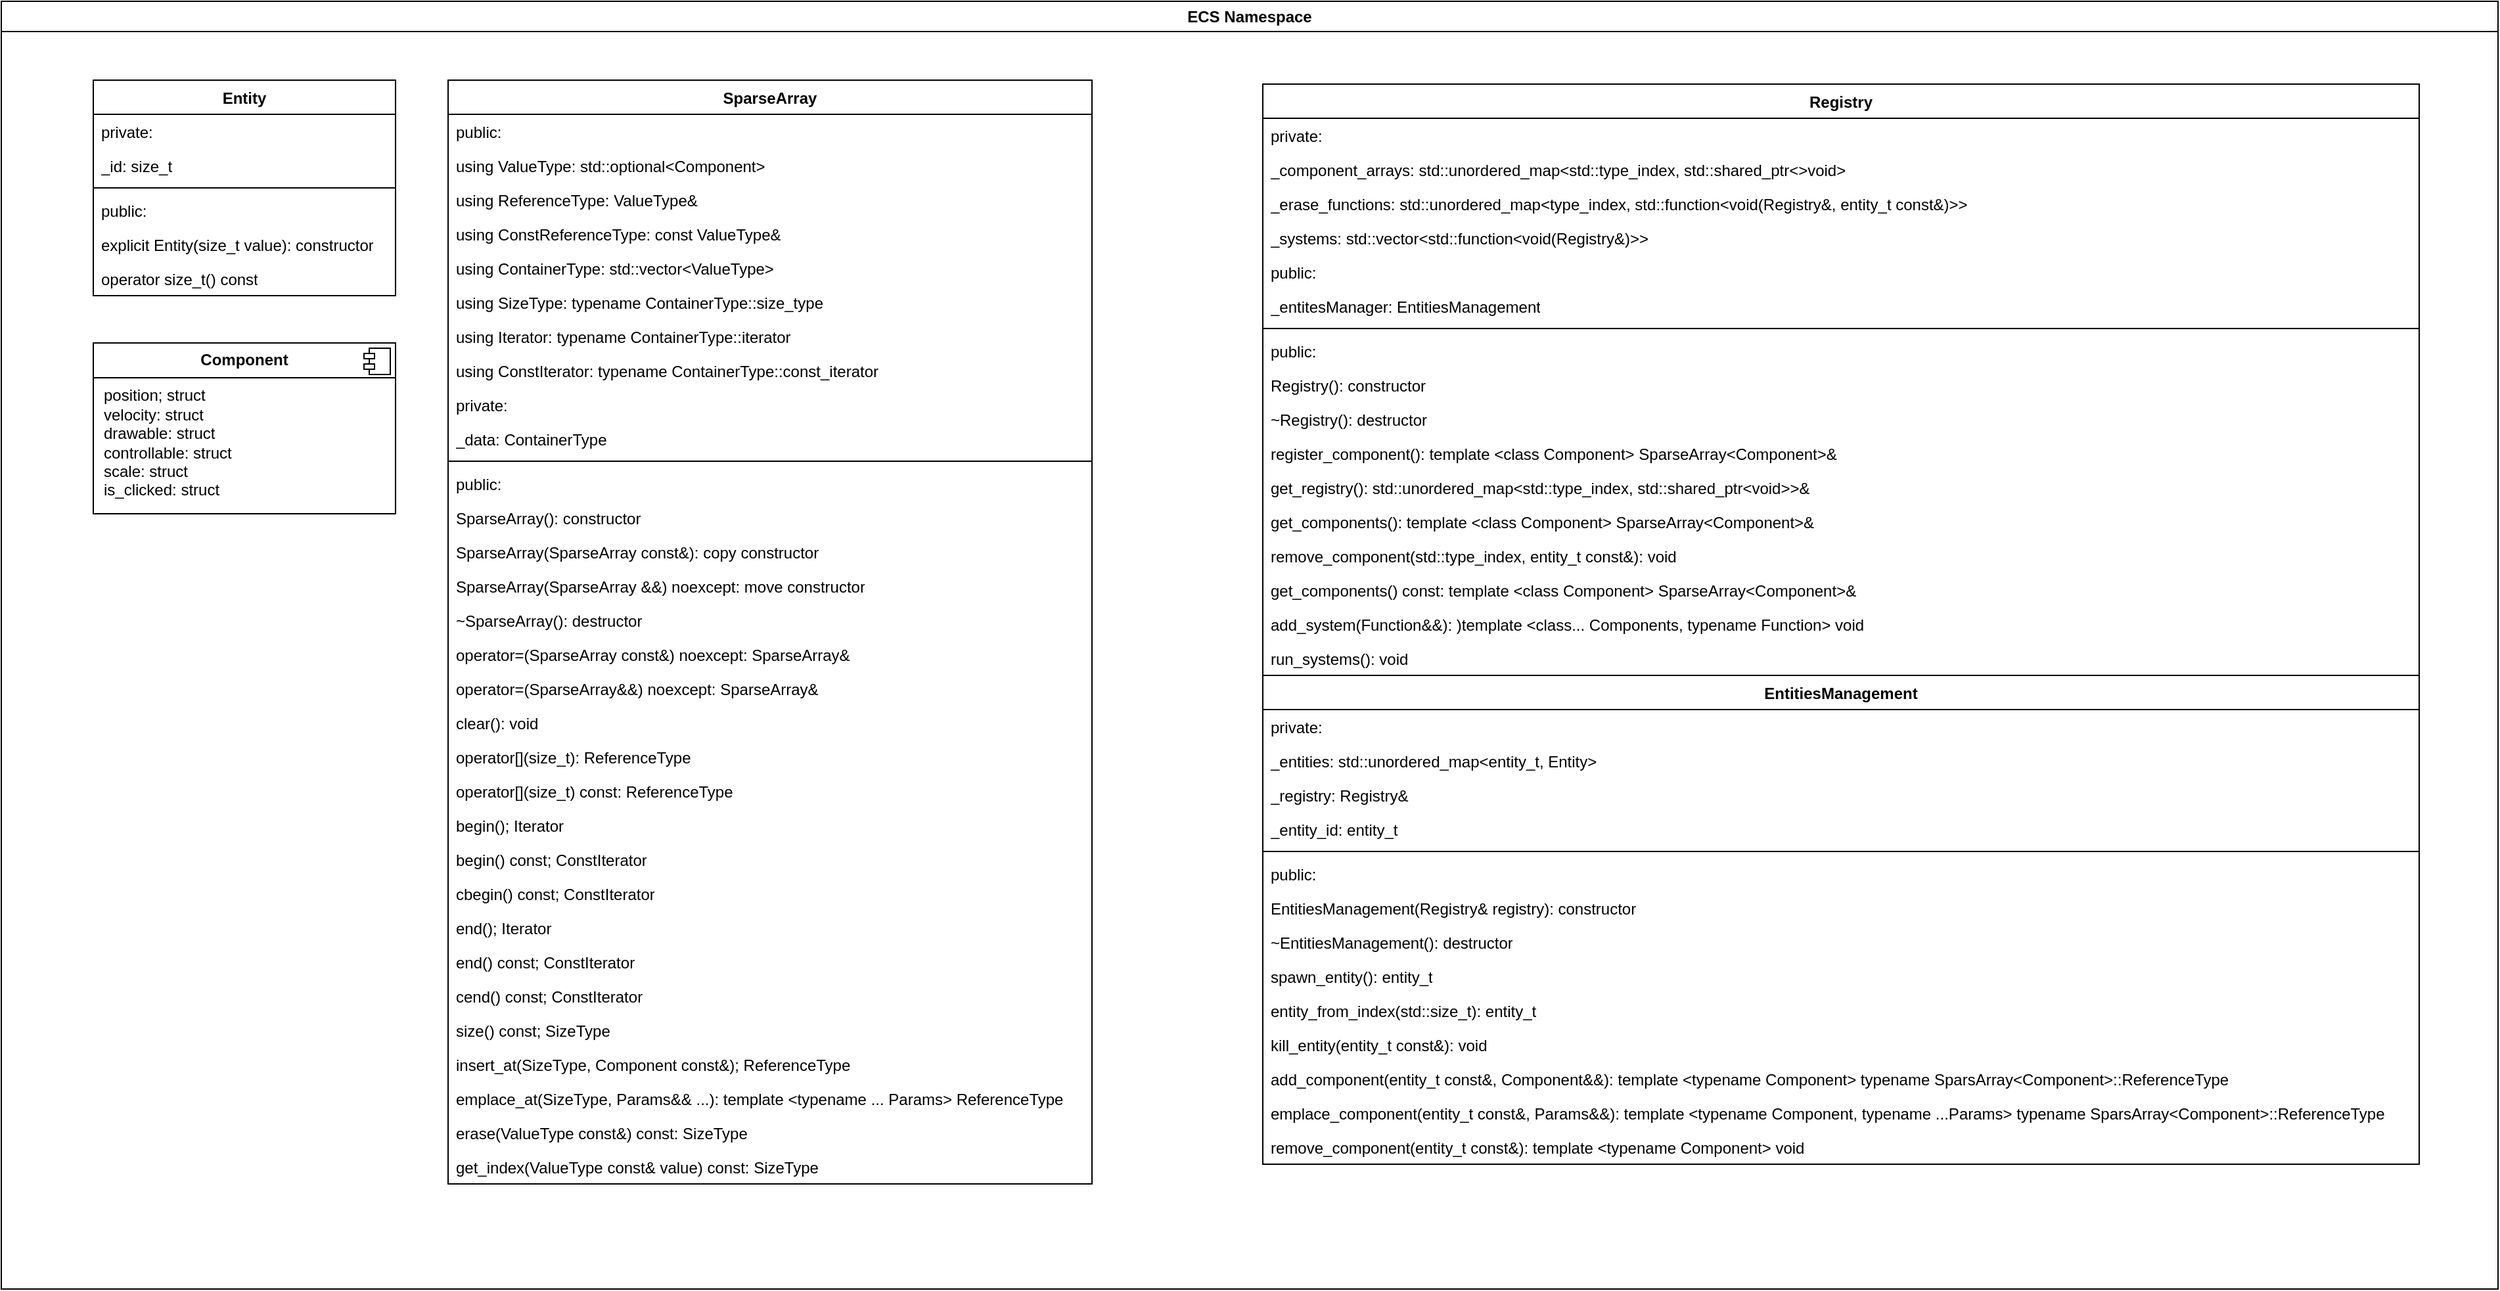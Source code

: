 <mxfile version="25.0.3">
  <diagram id="C5RBs43oDa-KdzZeNtuy" name="Page-1">
    <mxGraphModel dx="1912" dy="2334" grid="1" gridSize="10" guides="1" tooltips="1" connect="1" arrows="1" fold="1" page="1" pageScale="1" pageWidth="827" pageHeight="1169" math="0" shadow="0">
      <root>
        <mxCell id="WIyWlLk6GJQsqaUBKTNV-0" />
        <mxCell id="WIyWlLk6GJQsqaUBKTNV-1" parent="WIyWlLk6GJQsqaUBKTNV-0" />
        <mxCell id="lClC7ain0Q4x7ApnD_rZ-23" value="ECS Namespace" style="swimlane;whiteSpace=wrap;html=1;" vertex="1" parent="WIyWlLk6GJQsqaUBKTNV-1">
          <mxGeometry x="10" y="-300" width="1900" height="980" as="geometry" />
        </mxCell>
        <mxCell id="lClC7ain0Q4x7ApnD_rZ-32" value="Registry" style="swimlane;fontStyle=1;align=center;verticalAlign=top;childLayout=stackLayout;horizontal=1;startSize=26;horizontalStack=0;resizeParent=1;resizeParentMax=0;resizeLast=0;collapsible=1;marginBottom=0;whiteSpace=wrap;html=1;" vertex="1" parent="lClC7ain0Q4x7ApnD_rZ-23">
          <mxGeometry x="960" y="63" width="880" height="822" as="geometry" />
        </mxCell>
        <mxCell id="lClC7ain0Q4x7ApnD_rZ-33" value="private:" style="text;strokeColor=none;fillColor=none;align=left;verticalAlign=top;spacingLeft=4;spacingRight=4;overflow=hidden;rotatable=0;points=[[0,0.5],[1,0.5]];portConstraint=eastwest;whiteSpace=wrap;html=1;" vertex="1" parent="lClC7ain0Q4x7ApnD_rZ-32">
          <mxGeometry y="26" width="880" height="26" as="geometry" />
        </mxCell>
        <mxCell id="lClC7ain0Q4x7ApnD_rZ-40" value="_component_arrays: std::unordered_map&amp;lt;std::type_index, std::shared_ptr&amp;lt;&amp;gt;void&amp;gt;&amp;nbsp;" style="text;strokeColor=none;fillColor=none;align=left;verticalAlign=top;spacingLeft=4;spacingRight=4;overflow=hidden;rotatable=0;points=[[0,0.5],[1,0.5]];portConstraint=eastwest;whiteSpace=wrap;html=1;" vertex="1" parent="lClC7ain0Q4x7ApnD_rZ-32">
          <mxGeometry y="52" width="880" height="26" as="geometry" />
        </mxCell>
        <mxCell id="lClC7ain0Q4x7ApnD_rZ-63" value="_erase_functions: std::unordered_map&amp;lt;type_index, std::function&amp;lt;void(Registry&amp;amp;, entity_t const&amp;amp;)&amp;gt;&amp;gt;" style="text;strokeColor=none;fillColor=none;align=left;verticalAlign=top;spacingLeft=4;spacingRight=4;overflow=hidden;rotatable=0;points=[[0,0.5],[1,0.5]];portConstraint=eastwest;whiteSpace=wrap;html=1;" vertex="1" parent="lClC7ain0Q4x7ApnD_rZ-32">
          <mxGeometry y="78" width="880" height="26" as="geometry" />
        </mxCell>
        <mxCell id="lClC7ain0Q4x7ApnD_rZ-41" value="_systems: std::vector&amp;lt;std::function&amp;lt;void(Registry&amp;amp;)&amp;gt;&amp;gt;" style="text;strokeColor=none;fillColor=none;align=left;verticalAlign=top;spacingLeft=4;spacingRight=4;overflow=hidden;rotatable=0;points=[[0,0.5],[1,0.5]];portConstraint=eastwest;whiteSpace=wrap;html=1;" vertex="1" parent="lClC7ain0Q4x7ApnD_rZ-32">
          <mxGeometry y="104" width="880" height="26" as="geometry" />
        </mxCell>
        <mxCell id="lClC7ain0Q4x7ApnD_rZ-74" value="public:" style="text;strokeColor=none;fillColor=none;align=left;verticalAlign=top;spacingLeft=4;spacingRight=4;overflow=hidden;rotatable=0;points=[[0,0.5],[1,0.5]];portConstraint=eastwest;whiteSpace=wrap;html=1;" vertex="1" parent="lClC7ain0Q4x7ApnD_rZ-32">
          <mxGeometry y="130" width="880" height="26" as="geometry" />
        </mxCell>
        <mxCell id="lClC7ain0Q4x7ApnD_rZ-75" value="_entitesManager:&amp;nbsp;EntitiesManagement" style="text;strokeColor=none;fillColor=none;align=left;verticalAlign=top;spacingLeft=4;spacingRight=4;overflow=hidden;rotatable=0;points=[[0,0.5],[1,0.5]];portConstraint=eastwest;whiteSpace=wrap;html=1;" vertex="1" parent="lClC7ain0Q4x7ApnD_rZ-32">
          <mxGeometry y="156" width="880" height="26" as="geometry" />
        </mxCell>
        <mxCell id="lClC7ain0Q4x7ApnD_rZ-34" value="" style="line;strokeWidth=1;fillColor=none;align=left;verticalAlign=middle;spacingTop=-1;spacingLeft=3;spacingRight=3;rotatable=0;labelPosition=right;points=[];portConstraint=eastwest;strokeColor=inherit;" vertex="1" parent="lClC7ain0Q4x7ApnD_rZ-32">
          <mxGeometry y="182" width="880" height="8" as="geometry" />
        </mxCell>
        <mxCell id="lClC7ain0Q4x7ApnD_rZ-42" value="public:" style="text;strokeColor=none;fillColor=none;align=left;verticalAlign=top;spacingLeft=4;spacingRight=4;overflow=hidden;rotatable=0;points=[[0,0.5],[1,0.5]];portConstraint=eastwest;whiteSpace=wrap;html=1;" vertex="1" parent="lClC7ain0Q4x7ApnD_rZ-32">
          <mxGeometry y="190" width="880" height="26" as="geometry" />
        </mxCell>
        <mxCell id="lClC7ain0Q4x7ApnD_rZ-64" value="Registry(): constructor" style="text;strokeColor=none;fillColor=none;align=left;verticalAlign=top;spacingLeft=4;spacingRight=4;overflow=hidden;rotatable=0;points=[[0,0.5],[1,0.5]];portConstraint=eastwest;whiteSpace=wrap;html=1;" vertex="1" parent="lClC7ain0Q4x7ApnD_rZ-32">
          <mxGeometry y="216" width="880" height="26" as="geometry" />
        </mxCell>
        <mxCell id="lClC7ain0Q4x7ApnD_rZ-43" value="~Registry(): destructor" style="text;strokeColor=none;fillColor=none;align=left;verticalAlign=top;spacingLeft=4;spacingRight=4;overflow=hidden;rotatable=0;points=[[0,0.5],[1,0.5]];portConstraint=eastwest;whiteSpace=wrap;html=1;" vertex="1" parent="lClC7ain0Q4x7ApnD_rZ-32">
          <mxGeometry y="242" width="880" height="26" as="geometry" />
        </mxCell>
        <mxCell id="lClC7ain0Q4x7ApnD_rZ-44" value="register_component(): template &amp;lt;class Component&amp;gt; SparseArray&amp;lt;Component&amp;gt;&amp;amp;&amp;nbsp;" style="text;strokeColor=none;fillColor=none;align=left;verticalAlign=top;spacingLeft=4;spacingRight=4;overflow=hidden;rotatable=0;points=[[0,0.5],[1,0.5]];portConstraint=eastwest;whiteSpace=wrap;html=1;" vertex="1" parent="lClC7ain0Q4x7ApnD_rZ-32">
          <mxGeometry y="268" width="880" height="26" as="geometry" />
        </mxCell>
        <mxCell id="lClC7ain0Q4x7ApnD_rZ-46" value="get_registry(): std::unordered_map&amp;lt;std::type_index, std::shared_ptr&amp;lt;void&amp;gt;&amp;gt;&amp;amp;" style="text;strokeColor=none;fillColor=none;align=left;verticalAlign=top;spacingLeft=4;spacingRight=4;overflow=hidden;rotatable=0;points=[[0,0.5],[1,0.5]];portConstraint=eastwest;whiteSpace=wrap;html=1;" vertex="1" parent="lClC7ain0Q4x7ApnD_rZ-32">
          <mxGeometry y="294" width="880" height="26" as="geometry" />
        </mxCell>
        <mxCell id="lClC7ain0Q4x7ApnD_rZ-47" value="get_components(): template &amp;lt;class Component&amp;gt; SparseArray&amp;lt;Component&amp;gt;&amp;amp;" style="text;strokeColor=none;fillColor=none;align=left;verticalAlign=top;spacingLeft=4;spacingRight=4;overflow=hidden;rotatable=0;points=[[0,0.5],[1,0.5]];portConstraint=eastwest;whiteSpace=wrap;html=1;" vertex="1" parent="lClC7ain0Q4x7ApnD_rZ-32">
          <mxGeometry y="320" width="880" height="26" as="geometry" />
        </mxCell>
        <mxCell id="lClC7ain0Q4x7ApnD_rZ-48" value="remove_component(std::type_index, entity_t const&amp;amp;): void" style="text;strokeColor=none;fillColor=none;align=left;verticalAlign=top;spacingLeft=4;spacingRight=4;overflow=hidden;rotatable=0;points=[[0,0.5],[1,0.5]];portConstraint=eastwest;whiteSpace=wrap;html=1;" vertex="1" parent="lClC7ain0Q4x7ApnD_rZ-32">
          <mxGeometry y="346" width="880" height="26" as="geometry" />
        </mxCell>
        <mxCell id="lClC7ain0Q4x7ApnD_rZ-49" value="get_components() const: template &amp;lt;class Component&amp;gt; SparseArray&amp;lt;Component&amp;gt;&amp;amp;" style="text;strokeColor=none;fillColor=none;align=left;verticalAlign=top;spacingLeft=4;spacingRight=4;overflow=hidden;rotatable=0;points=[[0,0.5],[1,0.5]];portConstraint=eastwest;whiteSpace=wrap;html=1;" vertex="1" parent="lClC7ain0Q4x7ApnD_rZ-32">
          <mxGeometry y="372" width="880" height="26" as="geometry" />
        </mxCell>
        <mxCell id="lClC7ain0Q4x7ApnD_rZ-50" value="add_system(Function&amp;amp;&amp;amp;): )template &amp;lt;class... Components, typename Function&amp;gt; void" style="text;strokeColor=none;fillColor=none;align=left;verticalAlign=top;spacingLeft=4;spacingRight=4;overflow=hidden;rotatable=0;points=[[0,0.5],[1,0.5]];portConstraint=eastwest;whiteSpace=wrap;html=1;" vertex="1" parent="lClC7ain0Q4x7ApnD_rZ-32">
          <mxGeometry y="398" width="880" height="26" as="geometry" />
        </mxCell>
        <mxCell id="lClC7ain0Q4x7ApnD_rZ-51" value="run_systems(): void" style="text;strokeColor=none;fillColor=none;align=left;verticalAlign=top;spacingLeft=4;spacingRight=4;overflow=hidden;rotatable=0;points=[[0,0.5],[1,0.5]];portConstraint=eastwest;whiteSpace=wrap;html=1;" vertex="1" parent="lClC7ain0Q4x7ApnD_rZ-32">
          <mxGeometry y="424" width="880" height="26" as="geometry" />
        </mxCell>
        <mxCell id="lClC7ain0Q4x7ApnD_rZ-53" value="EntitiesManagement" style="swimlane;fontStyle=1;align=center;verticalAlign=top;childLayout=stackLayout;horizontal=1;startSize=26;horizontalStack=0;resizeParent=1;resizeParentMax=0;resizeLast=0;collapsible=1;marginBottom=0;whiteSpace=wrap;html=1;" vertex="1" parent="lClC7ain0Q4x7ApnD_rZ-32">
          <mxGeometry y="450" width="880" height="372" as="geometry">
            <mxRectangle y="372" width="640" height="30" as="alternateBounds" />
          </mxGeometry>
        </mxCell>
        <mxCell id="lClC7ain0Q4x7ApnD_rZ-54" value="private:" style="text;strokeColor=none;fillColor=none;align=left;verticalAlign=top;spacingLeft=4;spacingRight=4;overflow=hidden;rotatable=0;points=[[0,0.5],[1,0.5]];portConstraint=eastwest;whiteSpace=wrap;html=1;" vertex="1" parent="lClC7ain0Q4x7ApnD_rZ-53">
          <mxGeometry y="26" width="880" height="26" as="geometry" />
        </mxCell>
        <mxCell id="lClC7ain0Q4x7ApnD_rZ-70" value="_entities: std::unordered_map&amp;lt;entity_t, Entity&amp;gt;" style="text;strokeColor=none;fillColor=none;align=left;verticalAlign=top;spacingLeft=4;spacingRight=4;overflow=hidden;rotatable=0;points=[[0,0.5],[1,0.5]];portConstraint=eastwest;whiteSpace=wrap;html=1;" vertex="1" parent="lClC7ain0Q4x7ApnD_rZ-53">
          <mxGeometry y="52" width="880" height="26" as="geometry" />
        </mxCell>
        <mxCell id="lClC7ain0Q4x7ApnD_rZ-71" value="_registry: Registry&amp;amp;" style="text;strokeColor=none;fillColor=none;align=left;verticalAlign=top;spacingLeft=4;spacingRight=4;overflow=hidden;rotatable=0;points=[[0,0.5],[1,0.5]];portConstraint=eastwest;whiteSpace=wrap;html=1;" vertex="1" parent="lClC7ain0Q4x7ApnD_rZ-53">
          <mxGeometry y="78" width="880" height="26" as="geometry" />
        </mxCell>
        <mxCell id="lClC7ain0Q4x7ApnD_rZ-72" value="_entity_id: entity_t" style="text;strokeColor=none;fillColor=none;align=left;verticalAlign=top;spacingLeft=4;spacingRight=4;overflow=hidden;rotatable=0;points=[[0,0.5],[1,0.5]];portConstraint=eastwest;whiteSpace=wrap;html=1;" vertex="1" parent="lClC7ain0Q4x7ApnD_rZ-53">
          <mxGeometry y="104" width="880" height="26" as="geometry" />
        </mxCell>
        <mxCell id="lClC7ain0Q4x7ApnD_rZ-55" value="" style="line;strokeWidth=1;fillColor=none;align=left;verticalAlign=middle;spacingTop=-1;spacingLeft=3;spacingRight=3;rotatable=0;labelPosition=right;points=[];portConstraint=eastwest;strokeColor=inherit;" vertex="1" parent="lClC7ain0Q4x7ApnD_rZ-53">
          <mxGeometry y="130" width="880" height="8" as="geometry" />
        </mxCell>
        <mxCell id="lClC7ain0Q4x7ApnD_rZ-56" value="public:" style="text;strokeColor=none;fillColor=none;align=left;verticalAlign=top;spacingLeft=4;spacingRight=4;overflow=hidden;rotatable=0;points=[[0,0.5],[1,0.5]];portConstraint=eastwest;whiteSpace=wrap;html=1;" vertex="1" parent="lClC7ain0Q4x7ApnD_rZ-53">
          <mxGeometry y="138" width="880" height="26" as="geometry" />
        </mxCell>
        <mxCell id="lClC7ain0Q4x7ApnD_rZ-69" value="EntitiesManagement(Registry&amp;amp; registry): constructor" style="text;strokeColor=none;fillColor=none;align=left;verticalAlign=top;spacingLeft=4;spacingRight=4;overflow=hidden;rotatable=0;points=[[0,0.5],[1,0.5]];portConstraint=eastwest;whiteSpace=wrap;html=1;" vertex="1" parent="lClC7ain0Q4x7ApnD_rZ-53">
          <mxGeometry y="164" width="880" height="26" as="geometry" />
        </mxCell>
        <mxCell id="lClC7ain0Q4x7ApnD_rZ-67" value="~EntitiesManagement(): destructor" style="text;strokeColor=none;fillColor=none;align=left;verticalAlign=top;spacingLeft=4;spacingRight=4;overflow=hidden;rotatable=0;points=[[0,0.5],[1,0.5]];portConstraint=eastwest;whiteSpace=wrap;html=1;" vertex="1" parent="lClC7ain0Q4x7ApnD_rZ-53">
          <mxGeometry y="190" width="880" height="26" as="geometry" />
        </mxCell>
        <mxCell id="lClC7ain0Q4x7ApnD_rZ-66" value="spawn_entity(): entity_t" style="text;strokeColor=none;fillColor=none;align=left;verticalAlign=top;spacingLeft=4;spacingRight=4;overflow=hidden;rotatable=0;points=[[0,0.5],[1,0.5]];portConstraint=eastwest;whiteSpace=wrap;html=1;" vertex="1" parent="lClC7ain0Q4x7ApnD_rZ-53">
          <mxGeometry y="216" width="880" height="26" as="geometry" />
        </mxCell>
        <mxCell id="lClC7ain0Q4x7ApnD_rZ-68" value="entity_from_index(std::size_t): entity_t" style="text;strokeColor=none;fillColor=none;align=left;verticalAlign=top;spacingLeft=4;spacingRight=4;overflow=hidden;rotatable=0;points=[[0,0.5],[1,0.5]];portConstraint=eastwest;whiteSpace=wrap;html=1;" vertex="1" parent="lClC7ain0Q4x7ApnD_rZ-53">
          <mxGeometry y="242" width="880" height="26" as="geometry" />
        </mxCell>
        <mxCell id="lClC7ain0Q4x7ApnD_rZ-59" value="kill_entity(entity_t const&amp;amp;): void&amp;nbsp;" style="text;strokeColor=none;fillColor=none;align=left;verticalAlign=top;spacingLeft=4;spacingRight=4;overflow=hidden;rotatable=0;points=[[0,0.5],[1,0.5]];portConstraint=eastwest;whiteSpace=wrap;html=1;" vertex="1" parent="lClC7ain0Q4x7ApnD_rZ-53">
          <mxGeometry y="268" width="880" height="26" as="geometry" />
        </mxCell>
        <mxCell id="lClC7ain0Q4x7ApnD_rZ-60" value="add_component(entity_t const&amp;amp;, Component&amp;amp;&amp;amp;): template &amp;lt;typename Component&amp;gt; typename SparsArray&amp;lt;Component&amp;gt;::ReferenceType" style="text;strokeColor=none;fillColor=none;align=left;verticalAlign=top;spacingLeft=4;spacingRight=4;overflow=hidden;rotatable=0;points=[[0,0.5],[1,0.5]];portConstraint=eastwest;whiteSpace=wrap;html=1;" vertex="1" parent="lClC7ain0Q4x7ApnD_rZ-53">
          <mxGeometry y="294" width="880" height="26" as="geometry" />
        </mxCell>
        <mxCell id="lClC7ain0Q4x7ApnD_rZ-61" value="emplace_component(entity_t const&amp;amp;, Params&amp;amp;&amp;amp;): template &amp;lt;typename Component, typename ...Params&amp;gt; typename SparsArray&amp;lt;Component&amp;gt;::ReferenceType" style="text;strokeColor=none;fillColor=none;align=left;verticalAlign=top;spacingLeft=4;spacingRight=4;overflow=hidden;rotatable=0;points=[[0,0.5],[1,0.5]];portConstraint=eastwest;whiteSpace=wrap;html=1;" vertex="1" parent="lClC7ain0Q4x7ApnD_rZ-53">
          <mxGeometry y="320" width="880" height="26" as="geometry" />
        </mxCell>
        <mxCell id="lClC7ain0Q4x7ApnD_rZ-62" value="remove_component(entity_t const&amp;amp;): template &amp;lt;typename Component&amp;gt; void" style="text;strokeColor=none;fillColor=none;align=left;verticalAlign=top;spacingLeft=4;spacingRight=4;overflow=hidden;rotatable=0;points=[[0,0.5],[1,0.5]];portConstraint=eastwest;whiteSpace=wrap;html=1;" vertex="1" parent="lClC7ain0Q4x7ApnD_rZ-53">
          <mxGeometry y="346" width="880" height="26" as="geometry" />
        </mxCell>
        <mxCell id="lClC7ain0Q4x7ApnD_rZ-158" value="Entity" style="swimlane;fontStyle=1;align=center;verticalAlign=top;childLayout=stackLayout;horizontal=1;startSize=26;horizontalStack=0;resizeParent=1;resizeParentMax=0;resizeLast=0;collapsible=1;marginBottom=0;whiteSpace=wrap;html=1;" vertex="1" parent="lClC7ain0Q4x7ApnD_rZ-23">
          <mxGeometry x="70" y="60" width="230" height="164" as="geometry" />
        </mxCell>
        <mxCell id="lClC7ain0Q4x7ApnD_rZ-159" value="private:" style="text;strokeColor=none;fillColor=none;align=left;verticalAlign=top;spacingLeft=4;spacingRight=4;overflow=hidden;rotatable=0;points=[[0,0.5],[1,0.5]];portConstraint=eastwest;whiteSpace=wrap;html=1;" vertex="1" parent="lClC7ain0Q4x7ApnD_rZ-158">
          <mxGeometry y="26" width="230" height="26" as="geometry" />
        </mxCell>
        <mxCell id="lClC7ain0Q4x7ApnD_rZ-160" value="_id: size_t" style="text;strokeColor=none;fillColor=none;align=left;verticalAlign=top;spacingLeft=4;spacingRight=4;overflow=hidden;rotatable=0;points=[[0,0.5],[1,0.5]];portConstraint=eastwest;whiteSpace=wrap;html=1;" vertex="1" parent="lClC7ain0Q4x7ApnD_rZ-158">
          <mxGeometry y="52" width="230" height="26" as="geometry" />
        </mxCell>
        <mxCell id="lClC7ain0Q4x7ApnD_rZ-165" value="" style="line;strokeWidth=1;fillColor=none;align=left;verticalAlign=middle;spacingTop=-1;spacingLeft=3;spacingRight=3;rotatable=0;labelPosition=right;points=[];portConstraint=eastwest;strokeColor=inherit;" vertex="1" parent="lClC7ain0Q4x7ApnD_rZ-158">
          <mxGeometry y="78" width="230" height="8" as="geometry" />
        </mxCell>
        <mxCell id="lClC7ain0Q4x7ApnD_rZ-191" value="public:" style="text;strokeColor=none;fillColor=none;align=left;verticalAlign=top;spacingLeft=4;spacingRight=4;overflow=hidden;rotatable=0;points=[[0,0.5],[1,0.5]];portConstraint=eastwest;whiteSpace=wrap;html=1;" vertex="1" parent="lClC7ain0Q4x7ApnD_rZ-158">
          <mxGeometry y="86" width="230" height="26" as="geometry" />
        </mxCell>
        <mxCell id="lClC7ain0Q4x7ApnD_rZ-193" value="explicit Entity(size_t value): constructor" style="text;strokeColor=none;fillColor=none;align=left;verticalAlign=top;spacingLeft=4;spacingRight=4;overflow=hidden;rotatable=0;points=[[0,0.5],[1,0.5]];portConstraint=eastwest;whiteSpace=wrap;html=1;" vertex="1" parent="lClC7ain0Q4x7ApnD_rZ-158">
          <mxGeometry y="112" width="230" height="26" as="geometry" />
        </mxCell>
        <mxCell id="lClC7ain0Q4x7ApnD_rZ-194" value="operator size_t() const" style="text;strokeColor=none;fillColor=none;align=left;verticalAlign=top;spacingLeft=4;spacingRight=4;overflow=hidden;rotatable=0;points=[[0,0.5],[1,0.5]];portConstraint=eastwest;whiteSpace=wrap;html=1;" vertex="1" parent="lClC7ain0Q4x7ApnD_rZ-158">
          <mxGeometry y="138" width="230" height="26" as="geometry" />
        </mxCell>
        <mxCell id="lClC7ain0Q4x7ApnD_rZ-195" value="SparseArray" style="swimlane;fontStyle=1;align=center;verticalAlign=top;childLayout=stackLayout;horizontal=1;startSize=26;horizontalStack=0;resizeParent=1;resizeParentMax=0;resizeLast=0;collapsible=1;marginBottom=0;whiteSpace=wrap;html=1;" vertex="1" parent="lClC7ain0Q4x7ApnD_rZ-23">
          <mxGeometry x="340" y="60" width="490" height="840" as="geometry" />
        </mxCell>
        <mxCell id="lClC7ain0Q4x7ApnD_rZ-196" value="public:" style="text;strokeColor=none;fillColor=none;align=left;verticalAlign=top;spacingLeft=4;spacingRight=4;overflow=hidden;rotatable=0;points=[[0,0.5],[1,0.5]];portConstraint=eastwest;whiteSpace=wrap;html=1;" vertex="1" parent="lClC7ain0Q4x7ApnD_rZ-195">
          <mxGeometry y="26" width="490" height="26" as="geometry" />
        </mxCell>
        <mxCell id="lClC7ain0Q4x7ApnD_rZ-197" value="using ValueType: std::optional&amp;lt;Component&amp;gt;" style="text;strokeColor=none;fillColor=none;align=left;verticalAlign=top;spacingLeft=4;spacingRight=4;overflow=hidden;rotatable=0;points=[[0,0.5],[1,0.5]];portConstraint=eastwest;whiteSpace=wrap;html=1;" vertex="1" parent="lClC7ain0Q4x7ApnD_rZ-195">
          <mxGeometry y="52" width="490" height="26" as="geometry" />
        </mxCell>
        <mxCell id="lClC7ain0Q4x7ApnD_rZ-203" value="using ReferenceType: ValueType&amp;amp;" style="text;strokeColor=none;fillColor=none;align=left;verticalAlign=top;spacingLeft=4;spacingRight=4;overflow=hidden;rotatable=0;points=[[0,0.5],[1,0.5]];portConstraint=eastwest;whiteSpace=wrap;html=1;" vertex="1" parent="lClC7ain0Q4x7ApnD_rZ-195">
          <mxGeometry y="78" width="490" height="26" as="geometry" />
        </mxCell>
        <mxCell id="lClC7ain0Q4x7ApnD_rZ-213" value="using ConstReferenceType: const ValueType&amp;amp;" style="text;strokeColor=none;fillColor=none;align=left;verticalAlign=top;spacingLeft=4;spacingRight=4;overflow=hidden;rotatable=0;points=[[0,0.5],[1,0.5]];portConstraint=eastwest;whiteSpace=wrap;html=1;" vertex="1" parent="lClC7ain0Q4x7ApnD_rZ-195">
          <mxGeometry y="104" width="490" height="26" as="geometry" />
        </mxCell>
        <mxCell id="lClC7ain0Q4x7ApnD_rZ-214" value="using ContainerType: std::vector&amp;lt;ValueType&amp;gt;" style="text;strokeColor=none;fillColor=none;align=left;verticalAlign=top;spacingLeft=4;spacingRight=4;overflow=hidden;rotatable=0;points=[[0,0.5],[1,0.5]];portConstraint=eastwest;whiteSpace=wrap;html=1;" vertex="1" parent="lClC7ain0Q4x7ApnD_rZ-195">
          <mxGeometry y="130" width="490" height="26" as="geometry" />
        </mxCell>
        <mxCell id="lClC7ain0Q4x7ApnD_rZ-216" value="using SizeType: typename ContainerType::size_type" style="text;strokeColor=none;fillColor=none;align=left;verticalAlign=top;spacingLeft=4;spacingRight=4;overflow=hidden;rotatable=0;points=[[0,0.5],[1,0.5]];portConstraint=eastwest;whiteSpace=wrap;html=1;" vertex="1" parent="lClC7ain0Q4x7ApnD_rZ-195">
          <mxGeometry y="156" width="490" height="26" as="geometry" />
        </mxCell>
        <mxCell id="lClC7ain0Q4x7ApnD_rZ-217" value="using Iterator: typename ContainerType::iterator" style="text;strokeColor=none;fillColor=none;align=left;verticalAlign=top;spacingLeft=4;spacingRight=4;overflow=hidden;rotatable=0;points=[[0,0.5],[1,0.5]];portConstraint=eastwest;whiteSpace=wrap;html=1;" vertex="1" parent="lClC7ain0Q4x7ApnD_rZ-195">
          <mxGeometry y="182" width="490" height="26" as="geometry" />
        </mxCell>
        <mxCell id="lClC7ain0Q4x7ApnD_rZ-218" value="using ConstIterator: typename ContainerType::const_iterator" style="text;strokeColor=none;fillColor=none;align=left;verticalAlign=top;spacingLeft=4;spacingRight=4;overflow=hidden;rotatable=0;points=[[0,0.5],[1,0.5]];portConstraint=eastwest;whiteSpace=wrap;html=1;" vertex="1" parent="lClC7ain0Q4x7ApnD_rZ-195">
          <mxGeometry y="208" width="490" height="26" as="geometry" />
        </mxCell>
        <mxCell id="lClC7ain0Q4x7ApnD_rZ-238" value="private:" style="text;strokeColor=none;fillColor=none;align=left;verticalAlign=top;spacingLeft=4;spacingRight=4;overflow=hidden;rotatable=0;points=[[0,0.5],[1,0.5]];portConstraint=eastwest;whiteSpace=wrap;html=1;" vertex="1" parent="lClC7ain0Q4x7ApnD_rZ-195">
          <mxGeometry y="234" width="490" height="26" as="geometry" />
        </mxCell>
        <mxCell id="lClC7ain0Q4x7ApnD_rZ-239" value="_data: ContainerType" style="text;strokeColor=none;fillColor=none;align=left;verticalAlign=top;spacingLeft=4;spacingRight=4;overflow=hidden;rotatable=0;points=[[0,0.5],[1,0.5]];portConstraint=eastwest;whiteSpace=wrap;html=1;" vertex="1" parent="lClC7ain0Q4x7ApnD_rZ-195">
          <mxGeometry y="260" width="490" height="26" as="geometry" />
        </mxCell>
        <mxCell id="lClC7ain0Q4x7ApnD_rZ-198" value="" style="line;strokeWidth=1;fillColor=none;align=left;verticalAlign=middle;spacingTop=-1;spacingLeft=3;spacingRight=3;rotatable=0;labelPosition=right;points=[];portConstraint=eastwest;strokeColor=inherit;" vertex="1" parent="lClC7ain0Q4x7ApnD_rZ-195">
          <mxGeometry y="286" width="490" height="8" as="geometry" />
        </mxCell>
        <mxCell id="lClC7ain0Q4x7ApnD_rZ-199" value="public:" style="text;strokeColor=none;fillColor=none;align=left;verticalAlign=top;spacingLeft=4;spacingRight=4;overflow=hidden;rotatable=0;points=[[0,0.5],[1,0.5]];portConstraint=eastwest;whiteSpace=wrap;html=1;" vertex="1" parent="lClC7ain0Q4x7ApnD_rZ-195">
          <mxGeometry y="294" width="490" height="26" as="geometry" />
        </mxCell>
        <mxCell id="lClC7ain0Q4x7ApnD_rZ-200" value="SparseArray(): constructor" style="text;strokeColor=none;fillColor=none;align=left;verticalAlign=top;spacingLeft=4;spacingRight=4;overflow=hidden;rotatable=0;points=[[0,0.5],[1,0.5]];portConstraint=eastwest;whiteSpace=wrap;html=1;" vertex="1" parent="lClC7ain0Q4x7ApnD_rZ-195">
          <mxGeometry y="320" width="490" height="26" as="geometry" />
        </mxCell>
        <mxCell id="lClC7ain0Q4x7ApnD_rZ-219" value="SparseArray(SparseArray const&amp;amp;): copy constructor" style="text;strokeColor=none;fillColor=none;align=left;verticalAlign=top;spacingLeft=4;spacingRight=4;overflow=hidden;rotatable=0;points=[[0,0.5],[1,0.5]];portConstraint=eastwest;whiteSpace=wrap;html=1;" vertex="1" parent="lClC7ain0Q4x7ApnD_rZ-195">
          <mxGeometry y="346" width="490" height="26" as="geometry" />
        </mxCell>
        <mxCell id="lClC7ain0Q4x7ApnD_rZ-220" value="SparseArray(SparseArray &amp;amp;&amp;amp;) noexcept: move constructor" style="text;strokeColor=none;fillColor=none;align=left;verticalAlign=top;spacingLeft=4;spacingRight=4;overflow=hidden;rotatable=0;points=[[0,0.5],[1,0.5]];portConstraint=eastwest;whiteSpace=wrap;html=1;" vertex="1" parent="lClC7ain0Q4x7ApnD_rZ-195">
          <mxGeometry y="372" width="490" height="26" as="geometry" />
        </mxCell>
        <mxCell id="lClC7ain0Q4x7ApnD_rZ-221" value="~SparseArray(): destructor" style="text;strokeColor=none;fillColor=none;align=left;verticalAlign=top;spacingLeft=4;spacingRight=4;overflow=hidden;rotatable=0;points=[[0,0.5],[1,0.5]];portConstraint=eastwest;whiteSpace=wrap;html=1;" vertex="1" parent="lClC7ain0Q4x7ApnD_rZ-195">
          <mxGeometry y="398" width="490" height="26" as="geometry" />
        </mxCell>
        <mxCell id="lClC7ain0Q4x7ApnD_rZ-222" value="operator=(SparseArray const&amp;amp;) noexcept: SparseArray&amp;amp;" style="text;strokeColor=none;fillColor=none;align=left;verticalAlign=top;spacingLeft=4;spacingRight=4;overflow=hidden;rotatable=0;points=[[0,0.5],[1,0.5]];portConstraint=eastwest;whiteSpace=wrap;html=1;" vertex="1" parent="lClC7ain0Q4x7ApnD_rZ-195">
          <mxGeometry y="424" width="490" height="26" as="geometry" />
        </mxCell>
        <mxCell id="lClC7ain0Q4x7ApnD_rZ-223" value="operator=(SparseArray&amp;amp;&amp;amp;) noexcept: SparseArray&amp;amp;" style="text;strokeColor=none;fillColor=none;align=left;verticalAlign=top;spacingLeft=4;spacingRight=4;overflow=hidden;rotatable=0;points=[[0,0.5],[1,0.5]];portConstraint=eastwest;whiteSpace=wrap;html=1;" vertex="1" parent="lClC7ain0Q4x7ApnD_rZ-195">
          <mxGeometry y="450" width="490" height="26" as="geometry" />
        </mxCell>
        <mxCell id="lClC7ain0Q4x7ApnD_rZ-224" value="clear(): void" style="text;strokeColor=none;fillColor=none;align=left;verticalAlign=top;spacingLeft=4;spacingRight=4;overflow=hidden;rotatable=0;points=[[0,0.5],[1,0.5]];portConstraint=eastwest;whiteSpace=wrap;html=1;" vertex="1" parent="lClC7ain0Q4x7ApnD_rZ-195">
          <mxGeometry y="476" width="490" height="26" as="geometry" />
        </mxCell>
        <mxCell id="lClC7ain0Q4x7ApnD_rZ-225" value="operator[](size_t): ReferenceType" style="text;strokeColor=none;fillColor=none;align=left;verticalAlign=top;spacingLeft=4;spacingRight=4;overflow=hidden;rotatable=0;points=[[0,0.5],[1,0.5]];portConstraint=eastwest;whiteSpace=wrap;html=1;" vertex="1" parent="lClC7ain0Q4x7ApnD_rZ-195">
          <mxGeometry y="502" width="490" height="26" as="geometry" />
        </mxCell>
        <mxCell id="lClC7ain0Q4x7ApnD_rZ-226" value="operator[](size_t) const: ReferenceType" style="text;strokeColor=none;fillColor=none;align=left;verticalAlign=top;spacingLeft=4;spacingRight=4;overflow=hidden;rotatable=0;points=[[0,0.5],[1,0.5]];portConstraint=eastwest;whiteSpace=wrap;html=1;" vertex="1" parent="lClC7ain0Q4x7ApnD_rZ-195">
          <mxGeometry y="528" width="490" height="26" as="geometry" />
        </mxCell>
        <mxCell id="lClC7ain0Q4x7ApnD_rZ-227" value="begin(); Iterator" style="text;strokeColor=none;fillColor=none;align=left;verticalAlign=top;spacingLeft=4;spacingRight=4;overflow=hidden;rotatable=0;points=[[0,0.5],[1,0.5]];portConstraint=eastwest;whiteSpace=wrap;html=1;" vertex="1" parent="lClC7ain0Q4x7ApnD_rZ-195">
          <mxGeometry y="554" width="490" height="26" as="geometry" />
        </mxCell>
        <mxCell id="lClC7ain0Q4x7ApnD_rZ-228" value="begin() const; ConstIterator" style="text;strokeColor=none;fillColor=none;align=left;verticalAlign=top;spacingLeft=4;spacingRight=4;overflow=hidden;rotatable=0;points=[[0,0.5],[1,0.5]];portConstraint=eastwest;whiteSpace=wrap;html=1;" vertex="1" parent="lClC7ain0Q4x7ApnD_rZ-195">
          <mxGeometry y="580" width="490" height="26" as="geometry" />
        </mxCell>
        <mxCell id="lClC7ain0Q4x7ApnD_rZ-229" value="cbegin() const; ConstIterator" style="text;strokeColor=none;fillColor=none;align=left;verticalAlign=top;spacingLeft=4;spacingRight=4;overflow=hidden;rotatable=0;points=[[0,0.5],[1,0.5]];portConstraint=eastwest;whiteSpace=wrap;html=1;" vertex="1" parent="lClC7ain0Q4x7ApnD_rZ-195">
          <mxGeometry y="606" width="490" height="26" as="geometry" />
        </mxCell>
        <mxCell id="lClC7ain0Q4x7ApnD_rZ-230" value="end(); Iterator" style="text;strokeColor=none;fillColor=none;align=left;verticalAlign=top;spacingLeft=4;spacingRight=4;overflow=hidden;rotatable=0;points=[[0,0.5],[1,0.5]];portConstraint=eastwest;whiteSpace=wrap;html=1;" vertex="1" parent="lClC7ain0Q4x7ApnD_rZ-195">
          <mxGeometry y="632" width="490" height="26" as="geometry" />
        </mxCell>
        <mxCell id="lClC7ain0Q4x7ApnD_rZ-231" value="end() const; ConstIterator" style="text;strokeColor=none;fillColor=none;align=left;verticalAlign=top;spacingLeft=4;spacingRight=4;overflow=hidden;rotatable=0;points=[[0,0.5],[1,0.5]];portConstraint=eastwest;whiteSpace=wrap;html=1;" vertex="1" parent="lClC7ain0Q4x7ApnD_rZ-195">
          <mxGeometry y="658" width="490" height="26" as="geometry" />
        </mxCell>
        <mxCell id="lClC7ain0Q4x7ApnD_rZ-232" value="cend() const; ConstIterator" style="text;strokeColor=none;fillColor=none;align=left;verticalAlign=top;spacingLeft=4;spacingRight=4;overflow=hidden;rotatable=0;points=[[0,0.5],[1,0.5]];portConstraint=eastwest;whiteSpace=wrap;html=1;" vertex="1" parent="lClC7ain0Q4x7ApnD_rZ-195">
          <mxGeometry y="684" width="490" height="26" as="geometry" />
        </mxCell>
        <mxCell id="lClC7ain0Q4x7ApnD_rZ-233" value="size() const; SizeType" style="text;strokeColor=none;fillColor=none;align=left;verticalAlign=top;spacingLeft=4;spacingRight=4;overflow=hidden;rotatable=0;points=[[0,0.5],[1,0.5]];portConstraint=eastwest;whiteSpace=wrap;html=1;" vertex="1" parent="lClC7ain0Q4x7ApnD_rZ-195">
          <mxGeometry y="710" width="490" height="26" as="geometry" />
        </mxCell>
        <mxCell id="lClC7ain0Q4x7ApnD_rZ-234" value="insert_at(SizeType, Component const&amp;amp;); ReferenceType" style="text;strokeColor=none;fillColor=none;align=left;verticalAlign=top;spacingLeft=4;spacingRight=4;overflow=hidden;rotatable=0;points=[[0,0.5],[1,0.5]];portConstraint=eastwest;whiteSpace=wrap;html=1;" vertex="1" parent="lClC7ain0Q4x7ApnD_rZ-195">
          <mxGeometry y="736" width="490" height="26" as="geometry" />
        </mxCell>
        <mxCell id="lClC7ain0Q4x7ApnD_rZ-235" value="emplace_at(SizeType, Params&amp;amp;&amp;amp; ...): template &amp;lt;typename ... Params&amp;gt; ReferenceType" style="text;strokeColor=none;fillColor=none;align=left;verticalAlign=top;spacingLeft=4;spacingRight=4;overflow=hidden;rotatable=0;points=[[0,0.5],[1,0.5]];portConstraint=eastwest;whiteSpace=wrap;html=1;" vertex="1" parent="lClC7ain0Q4x7ApnD_rZ-195">
          <mxGeometry y="762" width="490" height="26" as="geometry" />
        </mxCell>
        <mxCell id="lClC7ain0Q4x7ApnD_rZ-236" value="erase(ValueType const&amp;amp;) const: SizeType" style="text;strokeColor=none;fillColor=none;align=left;verticalAlign=top;spacingLeft=4;spacingRight=4;overflow=hidden;rotatable=0;points=[[0,0.5],[1,0.5]];portConstraint=eastwest;whiteSpace=wrap;html=1;" vertex="1" parent="lClC7ain0Q4x7ApnD_rZ-195">
          <mxGeometry y="788" width="490" height="26" as="geometry" />
        </mxCell>
        <mxCell id="lClC7ain0Q4x7ApnD_rZ-237" value="get_index(ValueType const&amp;amp; value) const: SizeType" style="text;strokeColor=none;fillColor=none;align=left;verticalAlign=top;spacingLeft=4;spacingRight=4;overflow=hidden;rotatable=0;points=[[0,0.5],[1,0.5]];portConstraint=eastwest;whiteSpace=wrap;html=1;" vertex="1" parent="lClC7ain0Q4x7ApnD_rZ-195">
          <mxGeometry y="814" width="490" height="26" as="geometry" />
        </mxCell>
        <mxCell id="lClC7ain0Q4x7ApnD_rZ-240" value="&lt;p style=&quot;margin:0px;margin-top:6px;text-align:center;&quot;&gt;&lt;b&gt;Component&lt;/b&gt;&lt;/p&gt;&lt;hr size=&quot;1&quot; style=&quot;border-style:solid;&quot;&gt;&lt;p style=&quot;margin:0px;margin-left:8px;&quot;&gt;position; struct&lt;/p&gt;&lt;p style=&quot;margin:0px;margin-left:8px;&quot;&gt;velocity: struct&lt;/p&gt;&lt;p style=&quot;margin:0px;margin-left:8px;&quot;&gt;drawable: struct&lt;/p&gt;&lt;p style=&quot;margin:0px;margin-left:8px;&quot;&gt;controllable: struct&lt;/p&gt;&lt;p style=&quot;margin:0px;margin-left:8px;&quot;&gt;scale: struct&lt;/p&gt;&lt;p style=&quot;margin:0px;margin-left:8px;&quot;&gt;is_clicked: struct&lt;/p&gt;" style="align=left;overflow=fill;html=1;dropTarget=0;whiteSpace=wrap;" vertex="1" parent="lClC7ain0Q4x7ApnD_rZ-23">
          <mxGeometry x="70" y="260" width="230" height="130" as="geometry" />
        </mxCell>
        <mxCell id="lClC7ain0Q4x7ApnD_rZ-241" value="" style="shape=component;jettyWidth=8;jettyHeight=4;" vertex="1" parent="lClC7ain0Q4x7ApnD_rZ-240">
          <mxGeometry x="1" width="20" height="20" relative="1" as="geometry">
            <mxPoint x="-24" y="4" as="offset" />
          </mxGeometry>
        </mxCell>
      </root>
    </mxGraphModel>
  </diagram>
</mxfile>
